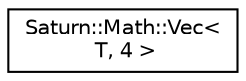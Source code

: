 digraph "Graphical Class Hierarchy"
{
  edge [fontname="Helvetica",fontsize="10",labelfontname="Helvetica",labelfontsize="10"];
  node [fontname="Helvetica",fontsize="10",shape=record];
  rankdir="LR";
  Node0 [label="Saturn::Math::Vec\<\l T, 4 \>",height=0.2,width=0.4,color="black", fillcolor="white", style="filled",URL="$class_saturn_1_1_math_1_1_vec_3_01_t_00_014_01_4.html"];
}
